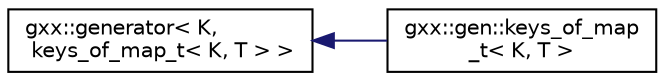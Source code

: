 digraph "Graphical Class Hierarchy"
{
  edge [fontname="Helvetica",fontsize="10",labelfontname="Helvetica",labelfontsize="10"];
  node [fontname="Helvetica",fontsize="10",shape=record];
  rankdir="LR";
  Node1 [label="gxx::generator\< K,\l keys_of_map_t\< K, T \> \>",height=0.2,width=0.4,color="black", fillcolor="white", style="filled",URL="$classgxx_1_1generator.html"];
  Node1 -> Node2 [dir="back",color="midnightblue",fontsize="10",style="solid",fontname="Helvetica"];
  Node2 [label="gxx::gen::keys_of_map\l_t\< K, T \>",height=0.2,width=0.4,color="black", fillcolor="white", style="filled",URL="$classgxx_1_1gen_1_1keys__of__map__t.html"];
}
